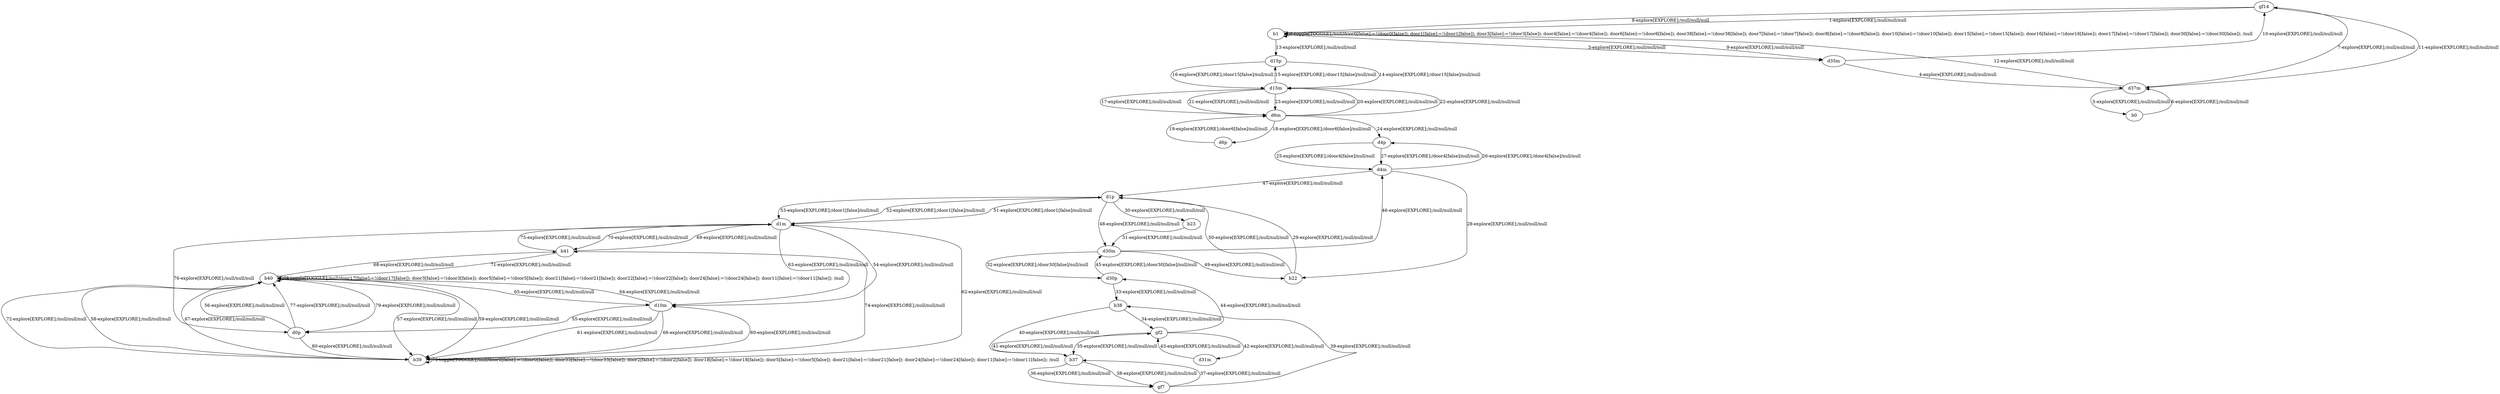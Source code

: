 # Total number of goals covered by this test: 1
# b41 --> d1m

digraph g {
"gf14" -> "b1" [label = "1-explore[EXPLORE];/null/null/null"];
"b1" -> "b1" [label = "2-toggle[TOGGLE];/null/door0[false]:=!(door0[false]); door1[false]:=!(door1[false]); door3[false]:=!(door3[false]); door4[false]:=!(door4[false]); door6[false]:=!(door6[false]); door38[false]:=!(door38[false]); door7[false]:=!(door7[false]); door8[false]:=!(door8[false]); door10[false]:=!(door10[false]); door15[false]:=!(door15[false]); door16[false]:=!(door16[false]); door17[false]:=!(door17[false]); door30[false]:=!(door30[false]); /null"];
"b1" -> "d35m" [label = "3-explore[EXPLORE];/null/null/null"];
"d35m" -> "d37m" [label = "4-explore[EXPLORE];/null/null/null"];
"d37m" -> "b0" [label = "5-explore[EXPLORE];/null/null/null"];
"b0" -> "d37m" [label = "6-explore[EXPLORE];/null/null/null"];
"d37m" -> "gf14" [label = "7-explore[EXPLORE];/null/null/null"];
"gf14" -> "b1" [label = "8-explore[EXPLORE];/null/null/null"];
"b1" -> "d35m" [label = "9-explore[EXPLORE];/null/null/null"];
"d35m" -> "gf14" [label = "10-explore[EXPLORE];/null/null/null"];
"gf14" -> "d37m" [label = "11-explore[EXPLORE];/null/null/null"];
"d37m" -> "b1" [label = "12-explore[EXPLORE];/null/null/null"];
"b1" -> "d15p" [label = "13-explore[EXPLORE];/null/null/null"];
"d15p" -> "d15m" [label = "14-explore[EXPLORE];/door15[false]/null/null"];
"d15m" -> "d15p" [label = "15-explore[EXPLORE];/door15[false]/null/null"];
"d15p" -> "d15m" [label = "16-explore[EXPLORE];/door15[false]/null/null"];
"d15m" -> "d6m" [label = "17-explore[EXPLORE];/null/null/null"];
"d6m" -> "d6p" [label = "18-explore[EXPLORE];/door6[false]/null/null"];
"d6p" -> "d6m" [label = "19-explore[EXPLORE];/door6[false]/null/null"];
"d6m" -> "d15m" [label = "20-explore[EXPLORE];/null/null/null"];
"d15m" -> "d6m" [label = "21-explore[EXPLORE];/null/null/null"];
"d6m" -> "d15m" [label = "22-explore[EXPLORE];/null/null/null"];
"d15m" -> "d6m" [label = "23-explore[EXPLORE];/null/null/null"];
"d6m" -> "d4p" [label = "24-explore[EXPLORE];/null/null/null"];
"d4p" -> "d4m" [label = "25-explore[EXPLORE];/door4[false]/null/null"];
"d4m" -> "d4p" [label = "26-explore[EXPLORE];/door4[false]/null/null"];
"d4p" -> "d4m" [label = "27-explore[EXPLORE];/door4[false]/null/null"];
"d4m" -> "b22" [label = "28-explore[EXPLORE];/null/null/null"];
"b22" -> "d1p" [label = "29-explore[EXPLORE];/null/null/null"];
"d1p" -> "b23" [label = "30-explore[EXPLORE];/null/null/null"];
"b23" -> "d30m" [label = "31-explore[EXPLORE];/null/null/null"];
"d30m" -> "d30p" [label = "32-explore[EXPLORE];/door30[false]/null/null"];
"d30p" -> "b38" [label = "33-explore[EXPLORE];/null/null/null"];
"b38" -> "gf2" [label = "34-explore[EXPLORE];/null/null/null"];
"gf2" -> "b37" [label = "35-explore[EXPLORE];/null/null/null"];
"b37" -> "gf7" [label = "36-explore[EXPLORE];/null/null/null"];
"gf7" -> "b37" [label = "37-explore[EXPLORE];/null/null/null"];
"b37" -> "gf7" [label = "38-explore[EXPLORE];/null/null/null"];
"gf7" -> "b38" [label = "39-explore[EXPLORE];/null/null/null"];
"b38" -> "b37" [label = "40-explore[EXPLORE];/null/null/null"];
"b37" -> "gf2" [label = "41-explore[EXPLORE];/null/null/null"];
"gf2" -> "d31m" [label = "42-explore[EXPLORE];/null/null/null"];
"d31m" -> "gf2" [label = "43-explore[EXPLORE];/null/null/null"];
"gf2" -> "d30p" [label = "44-explore[EXPLORE];/null/null/null"];
"d30p" -> "d30m" [label = "45-explore[EXPLORE];/door30[false]/null/null"];
"d30m" -> "d4m" [label = "46-explore[EXPLORE];/null/null/null"];
"d4m" -> "d1p" [label = "47-explore[EXPLORE];/null/null/null"];
"d1p" -> "d30m" [label = "48-explore[EXPLORE];/null/null/null"];
"d30m" -> "b22" [label = "49-explore[EXPLORE];/null/null/null"];
"b22" -> "d1p" [label = "50-explore[EXPLORE];/null/null/null"];
"d1p" -> "d1m" [label = "51-explore[EXPLORE];/door1[false]/null/null"];
"d1m" -> "d1p" [label = "52-explore[EXPLORE];/door1[false]/null/null"];
"d1p" -> "d1m" [label = "53-explore[EXPLORE];/door1[false]/null/null"];
"d1m" -> "d10m" [label = "54-explore[EXPLORE];/null/null/null"];
"d10m" -> "d0p" [label = "55-explore[EXPLORE];/null/null/null"];
"d0p" -> "b40" [label = "56-explore[EXPLORE];/null/null/null"];
"b40" -> "b39" [label = "57-explore[EXPLORE];/null/null/null"];
"b39" -> "b40" [label = "58-explore[EXPLORE];/null/null/null"];
"b40" -> "b39" [label = "59-explore[EXPLORE];/null/null/null"];
"b39" -> "d10m" [label = "60-explore[EXPLORE];/null/null/null"];
"d10m" -> "b39" [label = "61-explore[EXPLORE];/null/null/null"];
"b39" -> "d1m" [label = "62-explore[EXPLORE];/null/null/null"];
"d1m" -> "d10m" [label = "63-explore[EXPLORE];/null/null/null"];
"d10m" -> "b40" [label = "64-explore[EXPLORE];/null/null/null"];
"b40" -> "d10m" [label = "65-explore[EXPLORE];/null/null/null"];
"d10m" -> "b39" [label = "66-explore[EXPLORE];/null/null/null"];
"b39" -> "b40" [label = "67-explore[EXPLORE];/null/null/null"];
"b40" -> "b41" [label = "68-explore[EXPLORE];/null/null/null"];
"b41" -> "d1m" [label = "69-explore[EXPLORE];/null/null/null"];
"d1m" -> "b41" [label = "70-explore[EXPLORE];/null/null/null"];
"b41" -> "b40" [label = "71-explore[EXPLORE];/null/null/null"];
"b40" -> "b39" [label = "72-explore[EXPLORE];/null/null/null"];
"b39" -> "b39" [label = "73-toggle[TOGGLE];/null/door0[false]:=!(door0[false]); door33[false]:=!(door33[false]); door2[false]:=!(door2[false]); door18[false]:=!(door18[false]); door5[false]:=!(door5[false]); door21[false]:=!(door21[false]); door24[false]:=!(door24[false]); door11[false]:=!(door11[false]); /null"];
"b39" -> "b41" [label = "74-explore[EXPLORE];/null/null/null"];
"b41" -> "d1m" [label = "75-explore[EXPLORE];/null/null/null"];
"d1m" -> "d0p" [label = "76-explore[EXPLORE];/null/null/null"];
"d0p" -> "b40" [label = "77-explore[EXPLORE];/null/null/null"];
"b40" -> "b40" [label = "78-toggle[TOGGLE];/null/door17[false]:=!(door17[false]); door3[false]:=!(door3[false]); door5[false]:=!(door5[false]); door21[false]:=!(door21[false]); door22[false]:=!(door22[false]); door24[false]:=!(door24[false]); door11[false]:=!(door11[false]); /null"];
"b40" -> "d0p" [label = "79-explore[EXPLORE];/null/null/null"];
"d0p" -> "b39" [label = "80-explore[EXPLORE];/null/null/null"];
}